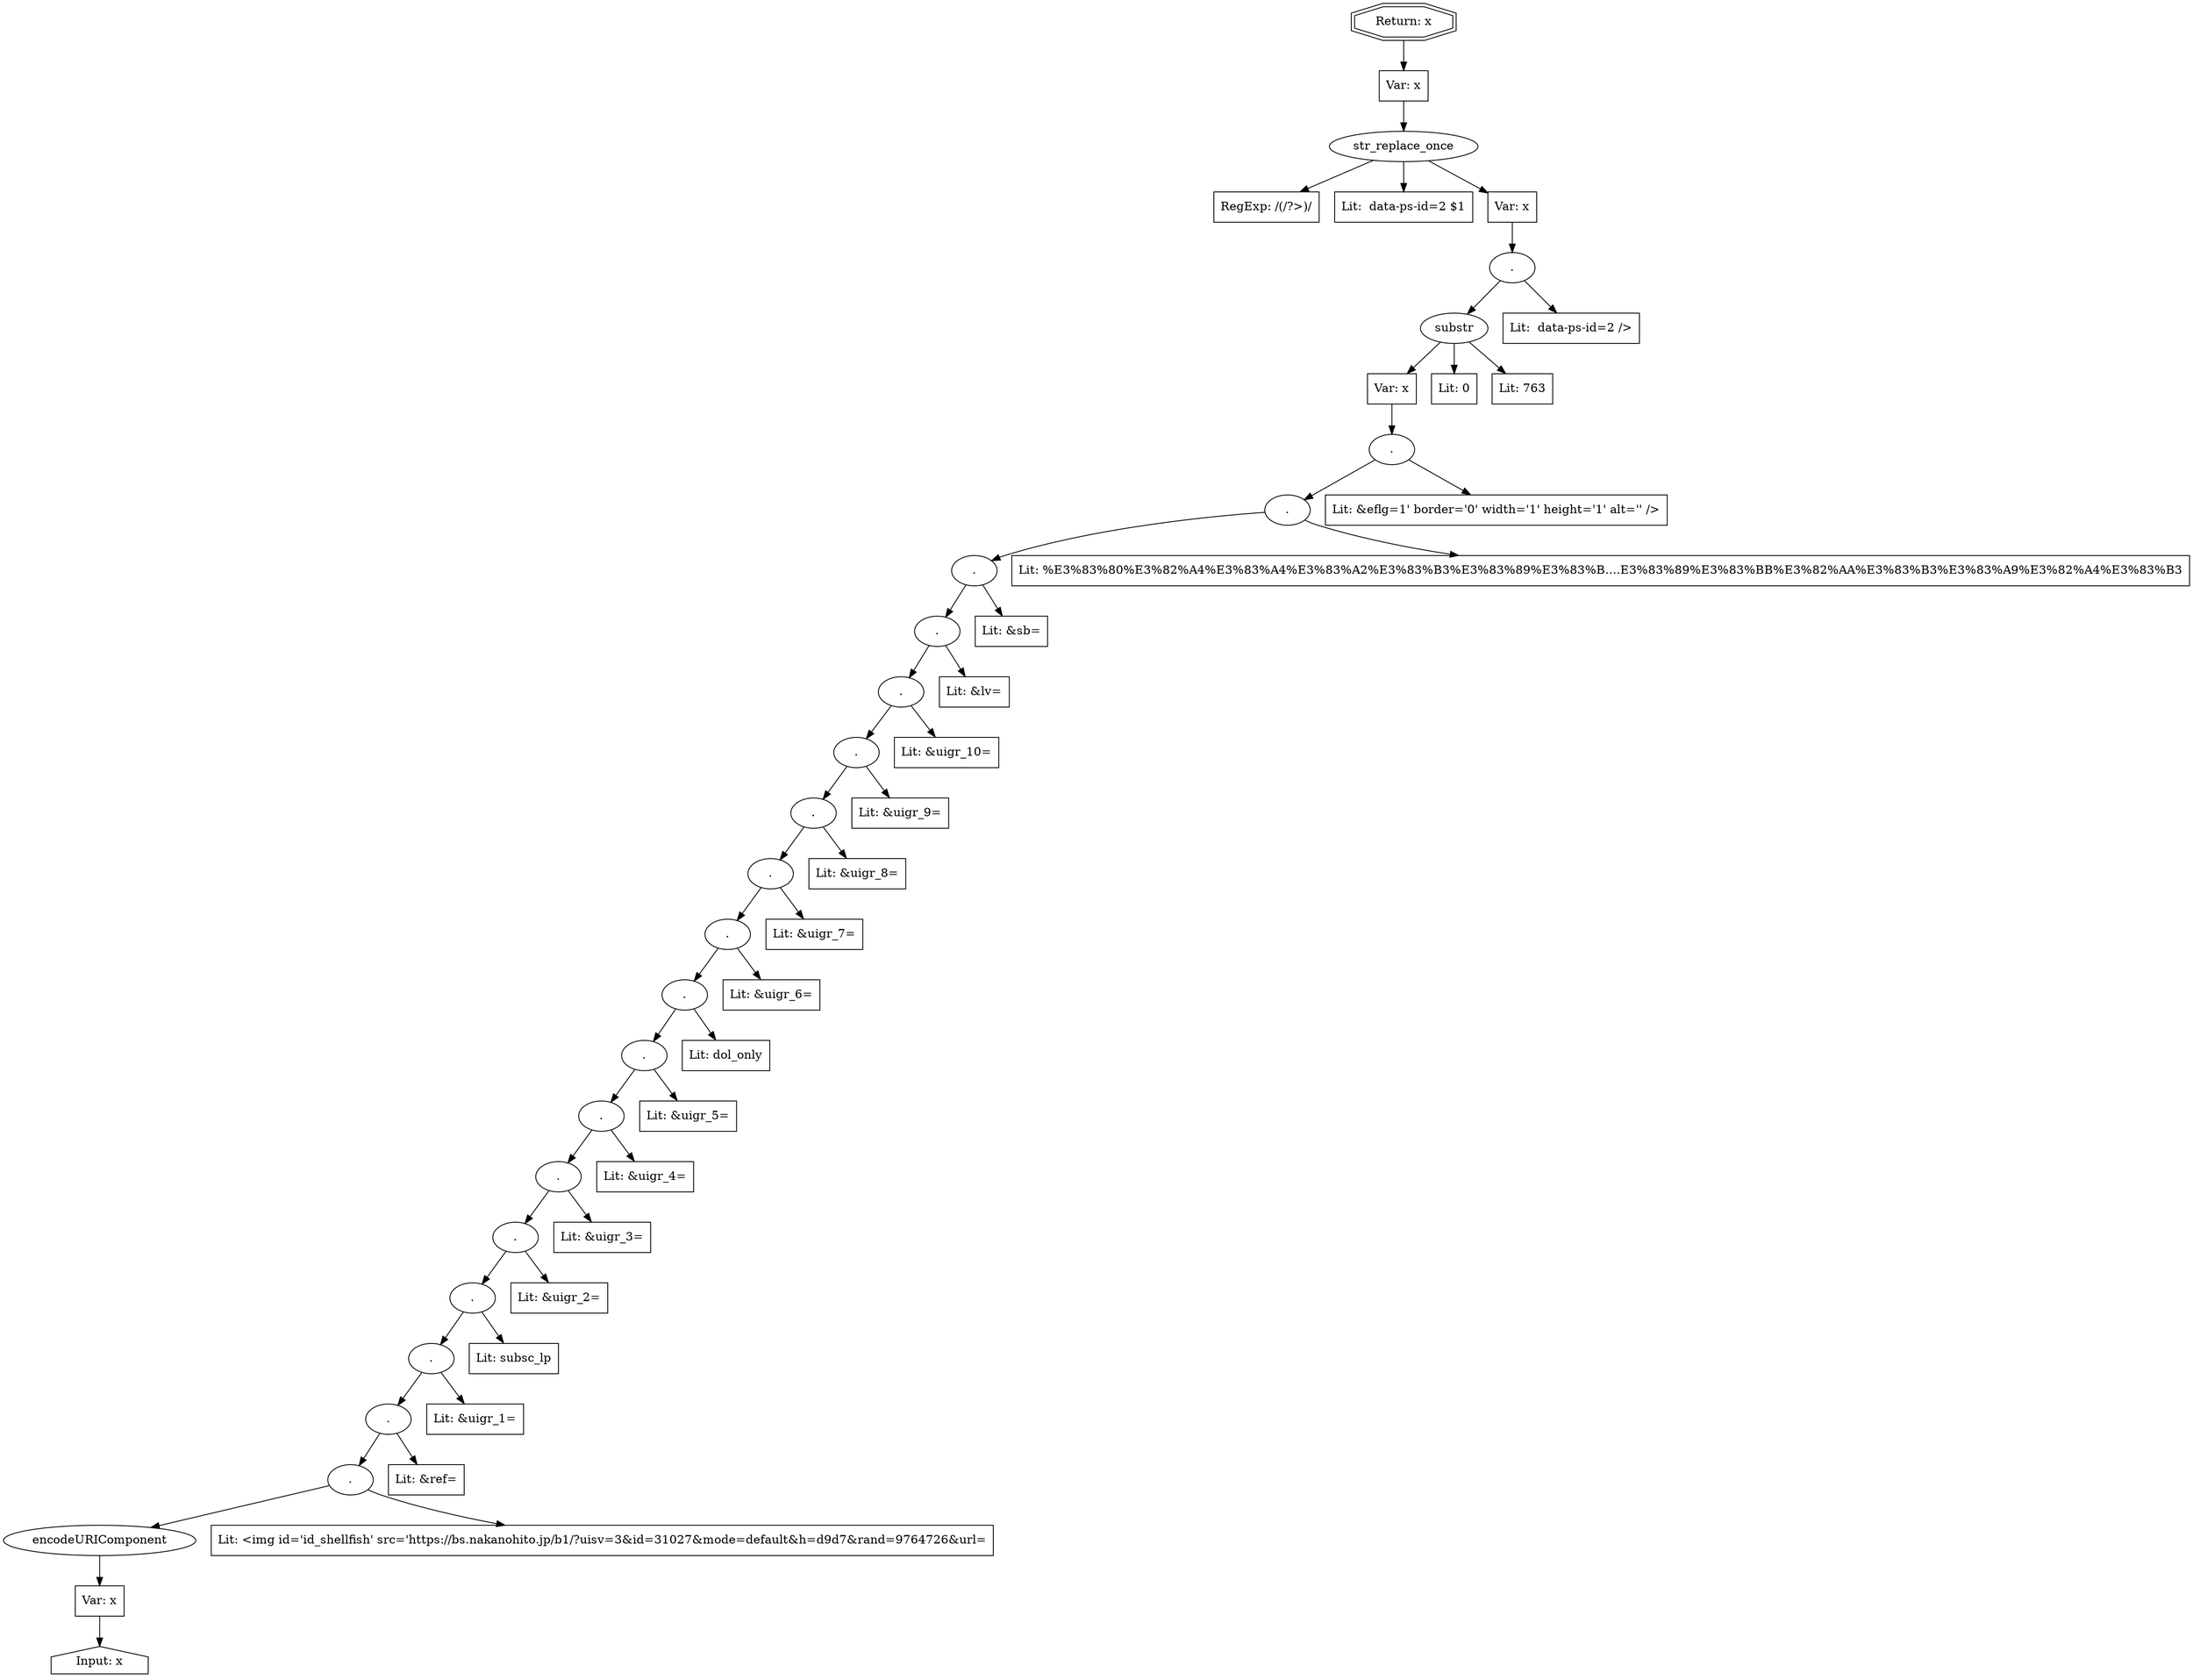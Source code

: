 // Finding: ae71db12-2e7b-440f-85a0-a716fe768377
// Finding.url: https://promo.example360.com/select_bks/?e</iframe></style></script></object></embed></textarea><img src=x onerror=taintfoxLog('a1bc4117ba4240f2b5e9aa56cd0729a7')><!--/*
// Finding.parentloc: https://promo.example360.com/select_bks/?e</iframe></style></script></object></embed></textarea><img src=x onerror=taintfoxLog('a1bc4117ba4240f2b5e9aa56cd0729a7')><!--/*
// Finding.domain: promo.example360.com
// Finding.base_domain: example360.com
// Finding.source: location.href
// Finding.sink: innerHTML
// Sanitizer.score: 1
// Sanitizer.name: z</f.prototype.R/<
// Sanitizer.location: https://www.example22.com/gtm.js?id=GTM-T9SDZQT - z</f.prototype.R/<:517:226
// Finding.begin: 110
// Finding.end: 339
// Finding.original_uuid: 9ae6853d-65c9-4d83-9775-01ddc5d673a5
// Finding.TwentyFiveMillionFlowsId: 1076383544
// Finding.script: https://www.example22.com/gtm.js?id=GTM-T9SDZQT
// Finding.line: 517
// Exploit.uuid: a1bc4117-ba42-40f2-b5e9-aa56cd0729a7
// Exploit.success: false
// Exploit.status: validated
// Exploit.method: C
// Exploit.type: html
// Exploit.token: text
// Exploit.content: e
// Exploit.quote_type: None
// Exploit.tag: None
// Exploit.break_out: e</iframe></style></script></object></embed></textarea><img src=x onerror=
// Exploit.break_in: ><!--/*
// Exploit.payload: e</iframe></style></script></object></embed></textarea><img src=x onerror=taintfoxLog(1)><!--/*
// Exploit.begin_taint_url: 0
// Exploit.end_taint_url: 66
// Exploit.replace_begin_url: 37
// Exploit.replace_end_url: 66
// Exploit.replace_begin_param: 118
// Exploit.replace_end_param: 170
// Issues.LargestEncodeAttrStringChain: 0
// Issues.LargestTextFragmentEncodeChainLength: 0
// Issues.HasApproximation: false
// Issues.HasMissingImplementation: false
// Issues.HasInfiniteRegexWithFunctionReplacer: false
// Issues.MergedSplitAndJoins: false
// Issues.HasUrlInRhsOfReplace: false
// Issues.HasUrlInLhsOfReplace: false
// Issues.HasCookieValueInLhsOfreplace: false
// Issues.HasCookieValueInRhsOfreplace: false
// Issues.HasCookieValueInMatchPattern: false
// Issues.HasCookieValueInExecPattern: false
// Issues.RemovedLRConcats: false
// Issues.RemovedReplaceArtifacts: false
// Issues.HasUrlInMatchPattern: false
// Issues.HasUrlInExecPattern: false
// Issues.RemovedNOPreplaces: false
// Issues.Known_sanitizer: false
// DepGraph.hash: -2113717028
// DepGraph.sanitizer_hash: 578425826

digraph cfg {
n0 [shape=house, label="Input: x"];
n1 [shape=ellipse, label="encodeURIComponent"];
n2 [shape=box, label="Var: x"];
n3 [shape=ellipse, label="."];
n4 [shape=box, label="Lit: <img id='id_shellfish' src='https://bs.nakanohito.jp/b1/?uisv=3&id=31027&mode=default&h=d9d7&rand=9764726&url="];
n5 [shape=ellipse, label="."];
n6 [shape=box, label="Lit: &ref="];
n7 [shape=ellipse, label="."];
n8 [shape=box, label="Lit: &uigr_1="];
n9 [shape=ellipse, label="."];
n10 [shape=box, label="Lit: subsc_lp"];
n11 [shape=ellipse, label="."];
n12 [shape=box, label="Lit: &uigr_2="];
n13 [shape=ellipse, label="."];
n14 [shape=box, label="Lit: &uigr_3="];
n15 [shape=ellipse, label="."];
n16 [shape=box, label="Lit: &uigr_4="];
n17 [shape=ellipse, label="."];
n18 [shape=box, label="Lit: &uigr_5="];
n19 [shape=ellipse, label="."];
n20 [shape=box, label="Lit: dol_only"];
n21 [shape=ellipse, label="."];
n22 [shape=box, label="Lit: &uigr_6="];
n23 [shape=ellipse, label="."];
n24 [shape=box, label="Lit: &uigr_7="];
n25 [shape=ellipse, label="."];
n26 [shape=box, label="Lit: &uigr_8="];
n27 [shape=ellipse, label="."];
n28 [shape=box, label="Lit: &uigr_9="];
n29 [shape=ellipse, label="."];
n30 [shape=box, label="Lit: &uigr_10="];
n31 [shape=ellipse, label="."];
n32 [shape=box, label="Lit: &lv="];
n33 [shape=ellipse, label="."];
n34 [shape=box, label="Lit: &sb="];
n35 [shape=ellipse, label="."];
n36 [shape=box, label="Lit: %E3%83%80%E3%82%A4%E3%83%A4%E3%83%A2%E3%83%B3%E3%83%89%E3%83%B....E3%83%89%E3%83%BB%E3%82%AA%E3%83%B3%E3%83%A9%E3%82%A4%E3%83%B3"];
n37 [shape=ellipse, label="."];
n38 [shape=box, label="Lit: &eflg=1' border='0' width='1' height='1' alt='' />"];
n39 [shape=ellipse, label="substr"];
n40 [shape=box, label="Var: x"];
n41 [shape=box, label="Lit: 0"];
n42 [shape=box, label="Lit: 763"];
n43 [shape=ellipse, label="."];
n44 [shape=box, label="Lit:  data-ps-id=2 />"];
n45 [shape=ellipse, label="str_replace_once"];
n46 [shape=box, label="RegExp: /(\/?>)/"];
n47 [shape=box, label="Lit:  data-ps-id=2 $1"];
n48 [shape=box, label="Var: x"];
n49 [shape=box, label="Var: x"];
n50 [shape=doubleoctagon, label="Return: x"];
n2 -> n0;
n1 -> n2;
n3 -> n4;
n3 -> n1;
n5 -> n3;
n5 -> n6;
n7 -> n5;
n7 -> n8;
n9 -> n7;
n9 -> n10;
n11 -> n9;
n11 -> n12;
n13 -> n11;
n13 -> n14;
n15 -> n13;
n15 -> n16;
n17 -> n15;
n17 -> n18;
n19 -> n17;
n19 -> n20;
n21 -> n19;
n21 -> n22;
n23 -> n21;
n23 -> n24;
n25 -> n23;
n25 -> n26;
n27 -> n25;
n27 -> n28;
n29 -> n27;
n29 -> n30;
n31 -> n29;
n31 -> n32;
n33 -> n31;
n33 -> n34;
n35 -> n33;
n35 -> n36;
n37 -> n35;
n37 -> n38;
n40 -> n37;
n39 -> n40;
n39 -> n41;
n39 -> n42;
n43 -> n39;
n43 -> n44;
n48 -> n43;
n45 -> n46;
n45 -> n47;
n45 -> n48;
n49 -> n45;
n50 -> n49;
}